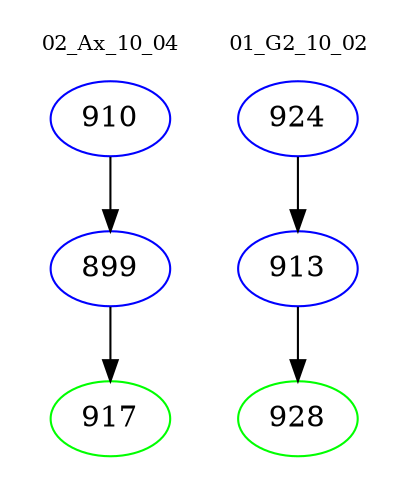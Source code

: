 digraph{
subgraph cluster_0 {
color = white
label = "02_Ax_10_04";
fontsize=10;
T0_910 [label="910", color="blue"]
T0_910 -> T0_899 [color="black"]
T0_899 [label="899", color="blue"]
T0_899 -> T0_917 [color="black"]
T0_917 [label="917", color="green"]
}
subgraph cluster_1 {
color = white
label = "01_G2_10_02";
fontsize=10;
T1_924 [label="924", color="blue"]
T1_924 -> T1_913 [color="black"]
T1_913 [label="913", color="blue"]
T1_913 -> T1_928 [color="black"]
T1_928 [label="928", color="green"]
}
}
